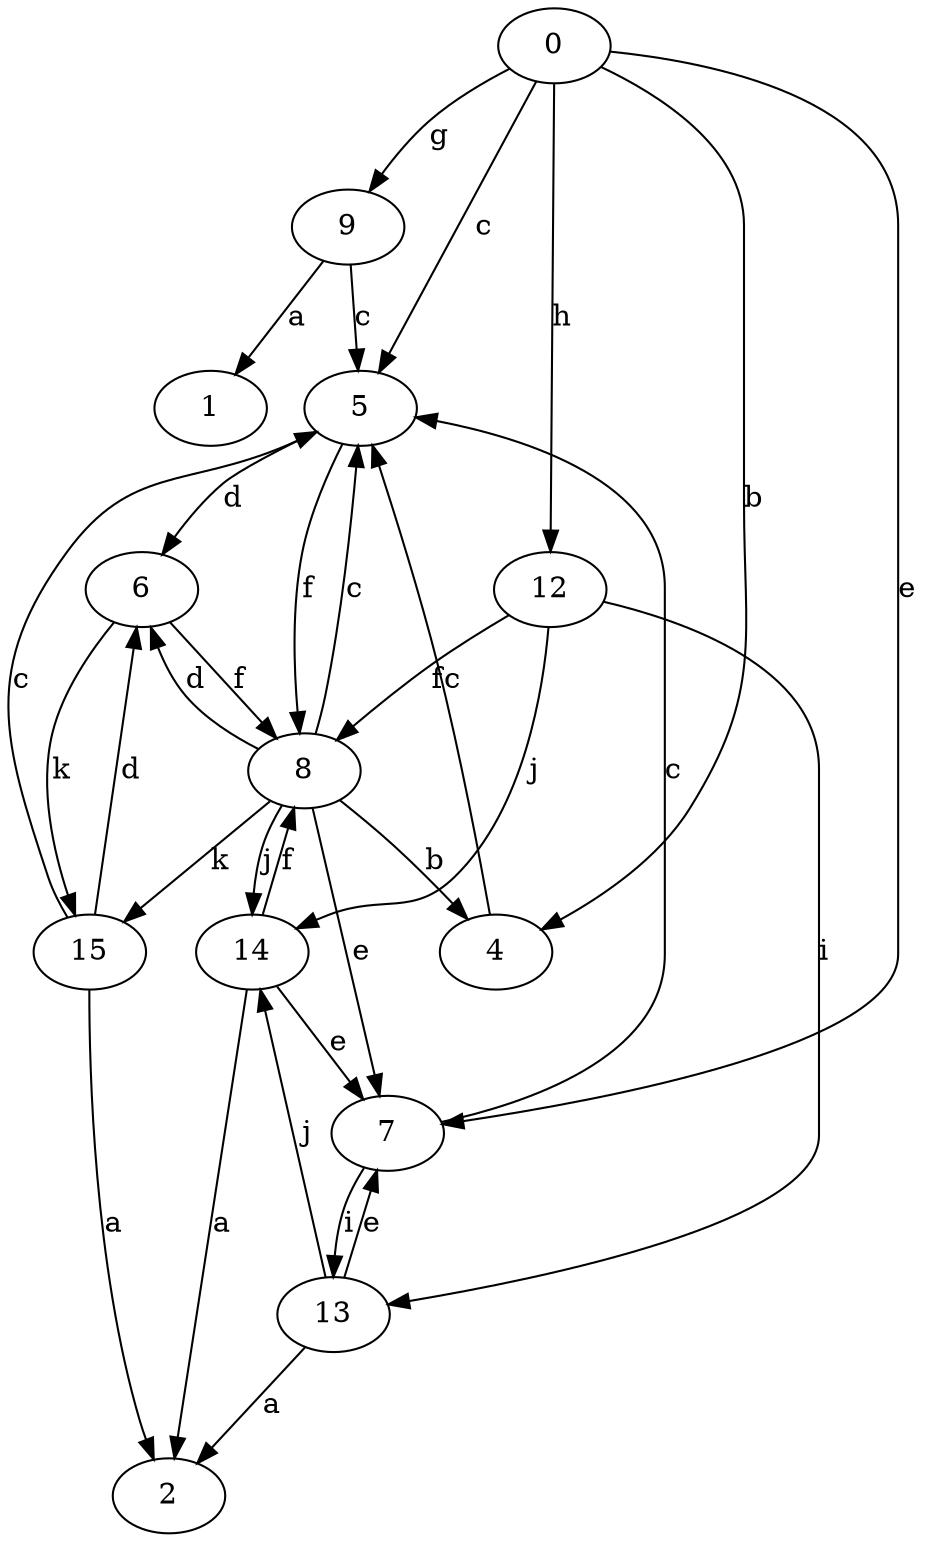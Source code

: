 strict digraph  {
1;
2;
0;
4;
5;
6;
7;
8;
9;
12;
13;
14;
15;
0 -> 4  [label=b];
0 -> 5  [label=c];
0 -> 7  [label=e];
0 -> 9  [label=g];
0 -> 12  [label=h];
4 -> 5  [label=c];
5 -> 6  [label=d];
5 -> 8  [label=f];
6 -> 8  [label=f];
6 -> 15  [label=k];
7 -> 5  [label=c];
7 -> 13  [label=i];
8 -> 4  [label=b];
8 -> 5  [label=c];
8 -> 6  [label=d];
8 -> 7  [label=e];
8 -> 14  [label=j];
8 -> 15  [label=k];
9 -> 1  [label=a];
9 -> 5  [label=c];
12 -> 8  [label=f];
12 -> 13  [label=i];
12 -> 14  [label=j];
13 -> 2  [label=a];
13 -> 7  [label=e];
13 -> 14  [label=j];
14 -> 2  [label=a];
14 -> 7  [label=e];
14 -> 8  [label=f];
15 -> 2  [label=a];
15 -> 5  [label=c];
15 -> 6  [label=d];
}
